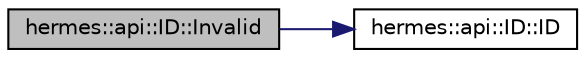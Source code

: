 digraph "hermes::api::ID::Invalid"
{
 // LATEX_PDF_SIZE
  edge [fontname="Helvetica",fontsize="10",labelfontname="Helvetica",labelfontsize="10"];
  node [fontname="Helvetica",fontsize="10",shape=record];
  rankdir="LR";
  Node1 [label="hermes::api::ID::Invalid",height=0.2,width=0.4,color="black", fillcolor="grey75", style="filled", fontcolor="black",tooltip=" "];
  Node1 -> Node2 [color="midnightblue",fontsize="10",style="solid",fontname="Helvetica"];
  Node2 [label="hermes::api::ID::ID",height=0.2,width=0.4,color="black", fillcolor="white", style="filled",URL="$classhermes_1_1api_1_1_i_d.html#a62038488852a91084413eae6c05d2a3b",tooltip=" "];
}
